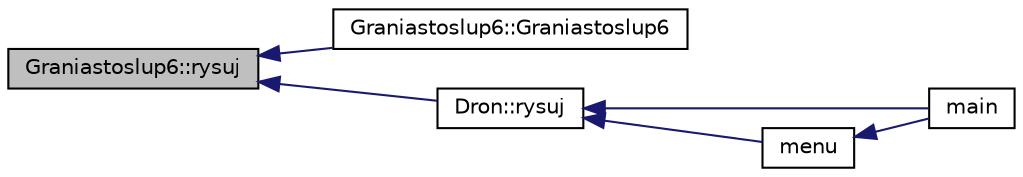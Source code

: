 digraph "Graniastoslup6::rysuj"
{
  edge [fontname="Helvetica",fontsize="10",labelfontname="Helvetica",labelfontsize="10"];
  node [fontname="Helvetica",fontsize="10",shape=record];
  rankdir="LR";
  Node29 [label="Graniastoslup6::rysuj",height=0.2,width=0.4,color="black", fillcolor="grey75", style="filled", fontcolor="black"];
  Node29 -> Node30 [dir="back",color="midnightblue",fontsize="10",style="solid",fontname="Helvetica"];
  Node30 [label="Graniastoslup6::Graniastoslup6",height=0.2,width=0.4,color="black", fillcolor="white", style="filled",URL="$class_graniastoslup6.html#ab4ef2cfa9184a51fc21f3ea414413e32"];
  Node29 -> Node31 [dir="back",color="midnightblue",fontsize="10",style="solid",fontname="Helvetica"];
  Node31 [label="Dron::rysuj",height=0.2,width=0.4,color="black", fillcolor="white", style="filled",URL="$class_dron.html#a6c0625dd2bc1a692a39ed7720340fdac"];
  Node31 -> Node32 [dir="back",color="midnightblue",fontsize="10",style="solid",fontname="Helvetica"];
  Node32 [label="main",height=0.2,width=0.4,color="black", fillcolor="white", style="filled",URL="$main_8cpp.html#ae66f6b31b5ad750f1fe042a706a4e3d4"];
  Node31 -> Node33 [dir="back",color="midnightblue",fontsize="10",style="solid",fontname="Helvetica"];
  Node33 [label="menu",height=0.2,width=0.4,color="black", fillcolor="white", style="filled",URL="$menu_8cpp.html#a32558d87c910f3fb076aab4729d72b33"];
  Node33 -> Node32 [dir="back",color="midnightblue",fontsize="10",style="solid",fontname="Helvetica"];
}

